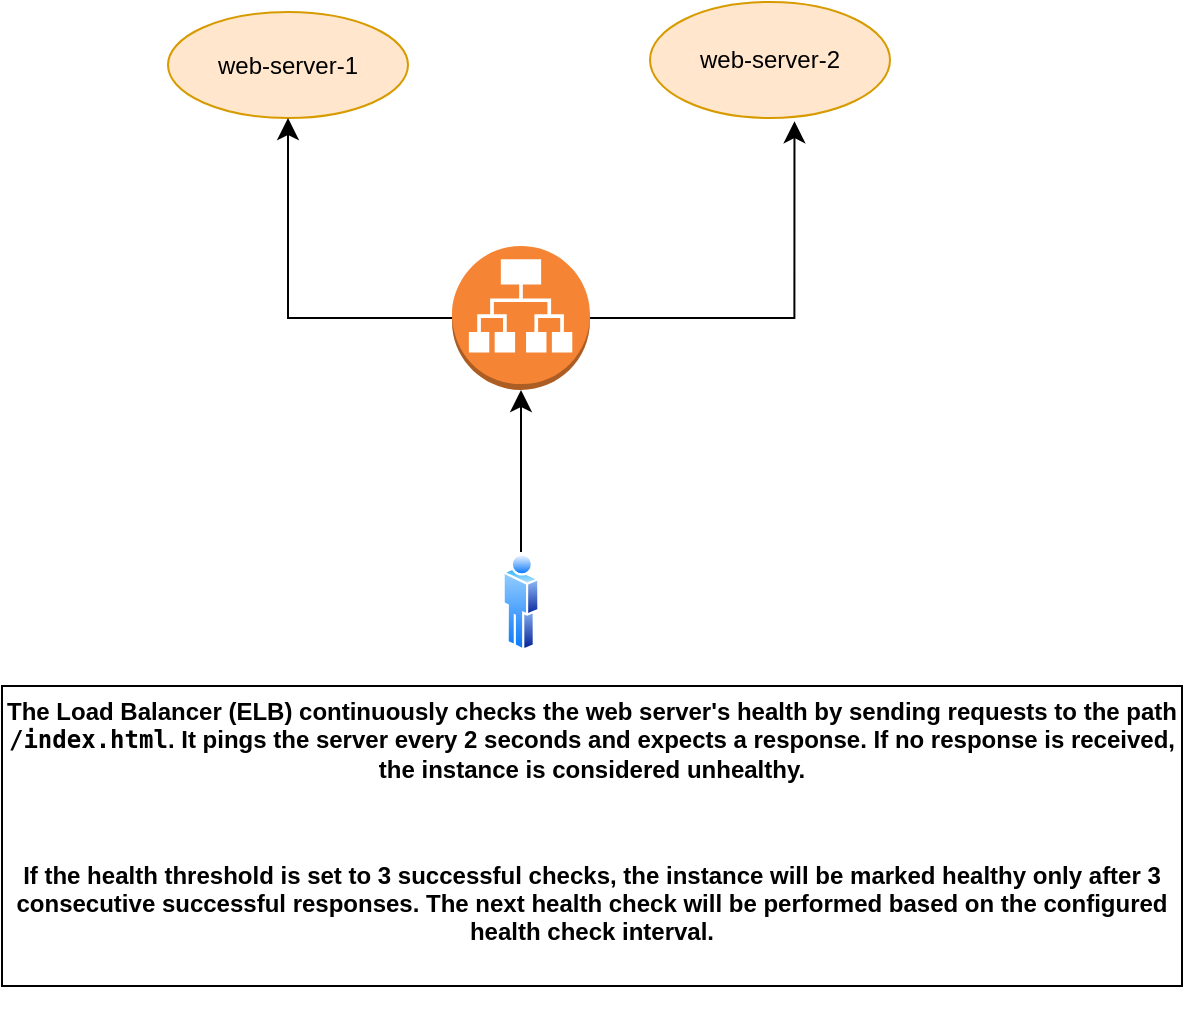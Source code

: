 <mxfile version="26.1.1">
  <diagram name="Page-1" id="VUKtPExIDEoxv08V5BPN">
    <mxGraphModel dx="926" dy="573" grid="0" gridSize="10" guides="1" tooltips="1" connect="1" arrows="1" fold="1" page="0" pageScale="1" pageWidth="850" pageHeight="1100" math="0" shadow="0">
      <root>
        <mxCell id="0" />
        <mxCell id="1" parent="0" />
        <mxCell id="ltZBOqtmlbRGL_UnoXjh-4" value="" style="edgeStyle=none;curved=1;rounded=0;orthogonalLoop=1;jettySize=auto;html=1;fontSize=12;startSize=8;endSize=8;" edge="1" parent="1" source="ltZBOqtmlbRGL_UnoXjh-1" target="ltZBOqtmlbRGL_UnoXjh-2">
          <mxGeometry relative="1" as="geometry" />
        </mxCell>
        <mxCell id="ltZBOqtmlbRGL_UnoXjh-1" value="" style="image;aspect=fixed;perimeter=ellipsePerimeter;html=1;align=center;shadow=0;dashed=0;spacingTop=3;image=img/lib/active_directory/user.svg;" vertex="1" parent="1">
          <mxGeometry x="214.25" y="322" width="18.5" height="50" as="geometry" />
        </mxCell>
        <mxCell id="ltZBOqtmlbRGL_UnoXjh-20" style="edgeStyle=orthogonalEdgeStyle;rounded=0;orthogonalLoop=1;jettySize=auto;html=1;fontSize=12;startSize=8;endSize=8;entryX=0.602;entryY=1.028;entryDx=0;entryDy=0;entryPerimeter=0;" edge="1" parent="1" source="ltZBOqtmlbRGL_UnoXjh-2" target="ltZBOqtmlbRGL_UnoXjh-6">
          <mxGeometry relative="1" as="geometry">
            <mxPoint x="356" y="205" as="targetPoint" />
          </mxGeometry>
        </mxCell>
        <mxCell id="ltZBOqtmlbRGL_UnoXjh-2" value="" style="outlineConnect=0;dashed=0;verticalLabelPosition=bottom;verticalAlign=top;align=center;html=1;shape=mxgraph.aws3.application_load_balancer;fillColor=#F58534;gradientColor=none;" vertex="1" parent="1">
          <mxGeometry x="189" y="169" width="69" height="72" as="geometry" />
        </mxCell>
        <mxCell id="ltZBOqtmlbRGL_UnoXjh-5" value="web-server-1" style="ellipse;whiteSpace=wrap;html=1;fillColor=#ffe6cc;strokeColor=#d79b00;" vertex="1" parent="1">
          <mxGeometry x="47" y="52" width="120" height="53" as="geometry" />
        </mxCell>
        <mxCell id="ltZBOqtmlbRGL_UnoXjh-6" value="web-server-2" style="ellipse;whiteSpace=wrap;html=1;fillColor=#ffe6cc;strokeColor=#d79b00;" vertex="1" parent="1">
          <mxGeometry x="288" y="47" width="120" height="58" as="geometry" />
        </mxCell>
        <mxCell id="ltZBOqtmlbRGL_UnoXjh-19" value="" style="edgeStyle=orthogonalEdgeStyle;orthogonalLoop=1;jettySize=auto;html=1;rounded=0;fontSize=12;startSize=8;endSize=8;exitX=0;exitY=0.5;exitDx=0;exitDy=0;exitPerimeter=0;entryX=0.5;entryY=1;entryDx=0;entryDy=0;" edge="1" parent="1" source="ltZBOqtmlbRGL_UnoXjh-2" target="ltZBOqtmlbRGL_UnoXjh-5">
          <mxGeometry width="120" relative="1" as="geometry">
            <mxPoint x="42" y="164" as="sourcePoint" />
            <mxPoint x="100" y="205" as="targetPoint" />
          </mxGeometry>
        </mxCell>
        <UserObject label="&#xa;&lt;p class=&quot;&quot; data-end=&quot;319&quot; data-start=&quot;75&quot;&gt;&lt;strong data-end=&quot;319&quot; data-start=&quot;75&quot;&gt;The Load Balancer (ELB) continuously checks the web server&#39;s health by sending requests to the path &lt;code data-end=&quot;190&quot; data-start=&quot;177&quot;&gt;/index.html&lt;/code&gt;. It pings the server every 2 seconds and expects a response. If no response is received, the instance is considered unhealthy.&lt;/strong&gt;&lt;/p&gt;&#xa;&lt;p class=&quot;&quot; data-end=&quot;549&quot; data-start=&quot;321&quot;&gt;&lt;strong data-end=&quot;549&quot; data-start=&quot;321&quot;&gt;If the health threshold is set to 3 successful checks, the instance will be marked healthy only after 3 consecutive successful responses. The next health check will be performed based on the configured health check interval.&lt;/strong&gt;&lt;/p&gt;&#xa;&#xa;" id="ltZBOqtmlbRGL_UnoXjh-21">
          <mxCell style="rounded=0;whiteSpace=wrap;html=1;" vertex="1" parent="1">
            <mxGeometry x="-36" y="389" width="590" height="150" as="geometry" />
          </mxCell>
        </UserObject>
      </root>
    </mxGraphModel>
  </diagram>
</mxfile>
